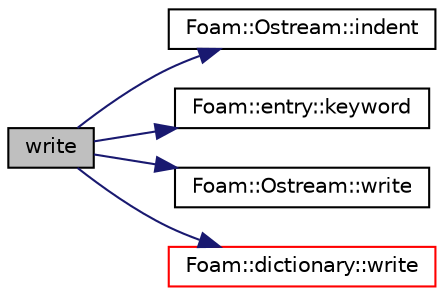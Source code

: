 digraph "write"
{
  bgcolor="transparent";
  edge [fontname="Helvetica",fontsize="10",labelfontname="Helvetica",labelfontsize="10"];
  node [fontname="Helvetica",fontsize="10",shape=record];
  rankdir="LR";
  Node1072 [label="write",height=0.2,width=0.4,color="black", fillcolor="grey75", style="filled", fontcolor="black"];
  Node1072 -> Node1073 [color="midnightblue",fontsize="10",style="solid",fontname="Helvetica"];
  Node1073 [label="Foam::Ostream::indent",height=0.2,width=0.4,color="black",URL="$a27345.html#a6f9f89f73f75f7dec4546766148b60d7",tooltip="Add indentation characters. "];
  Node1072 -> Node1074 [color="midnightblue",fontsize="10",style="solid",fontname="Helvetica"];
  Node1074 [label="Foam::entry::keyword",height=0.2,width=0.4,color="black",URL="$a27137.html#a524d765e79e84690b9c13f55191b85c7",tooltip="Return keyword. "];
  Node1072 -> Node1075 [color="midnightblue",fontsize="10",style="solid",fontname="Helvetica"];
  Node1075 [label="Foam::Ostream::write",height=0.2,width=0.4,color="black",URL="$a27345.html#a81a19ad9e4098b4701cc8bab9a59d78b",tooltip="Write next token to stream. "];
  Node1072 -> Node1076 [color="midnightblue",fontsize="10",style="solid",fontname="Helvetica"];
  Node1076 [label="Foam::dictionary::write",height=0.2,width=0.4,color="red",URL="$a27129.html#a88f27121631c7efb7153e9bf16759345",tooltip="Write dictionary, normally with sub-dictionary formatting. "];
}
